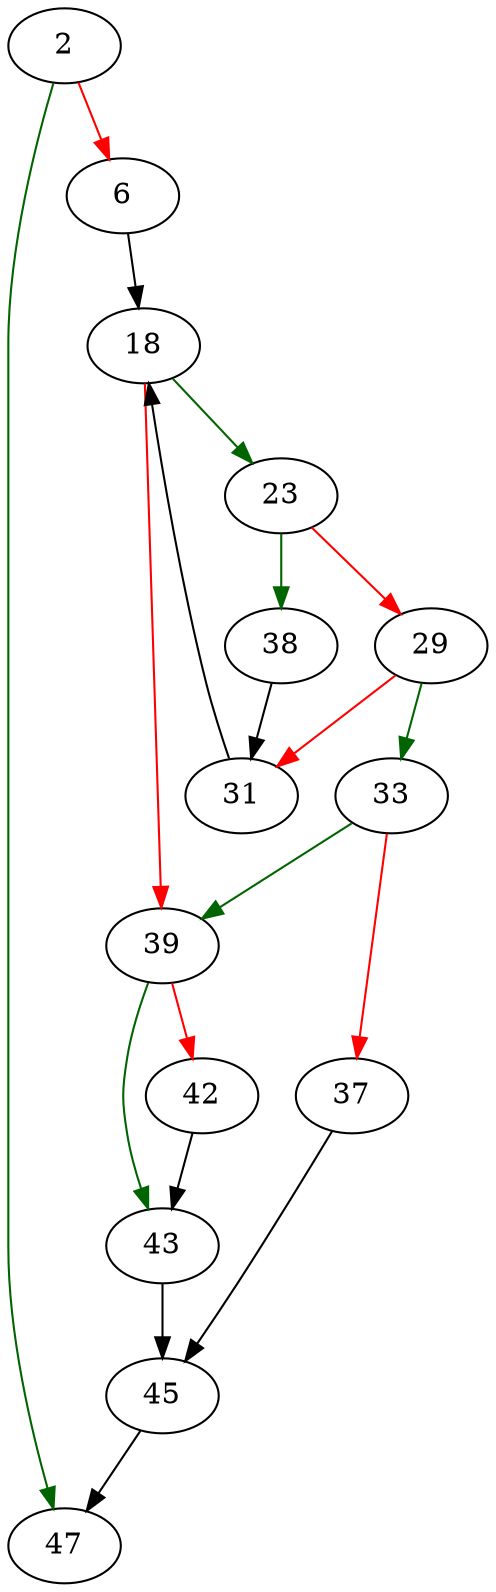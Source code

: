 strict digraph "sha512_stream" {
	// Node definitions.
	2 [entry=true];
	47;
	6;
	18;
	23;
	39;
	38;
	29;
	33;
	31;
	37;
	45;
	43;
	42;

	// Edge definitions.
	2 -> 47 [
		color=darkgreen
		cond=true
	];
	2 -> 6 [
		color=red
		cond=false
	];
	6 -> 18;
	18 -> 23 [
		color=darkgreen
		cond=true
	];
	18 -> 39 [
		color=red
		cond=false
	];
	23 -> 38 [
		color=darkgreen
		cond=true
	];
	23 -> 29 [
		color=red
		cond=false
	];
	39 -> 43 [
		color=darkgreen
		cond=true
	];
	39 -> 42 [
		color=red
		cond=false
	];
	38 -> 31;
	29 -> 33 [
		color=darkgreen
		cond=true
	];
	29 -> 31 [
		color=red
		cond=false
	];
	33 -> 39 [
		color=darkgreen
		cond=true
	];
	33 -> 37 [
		color=red
		cond=false
	];
	31 -> 18;
	37 -> 45;
	45 -> 47;
	43 -> 45;
	42 -> 43;
}